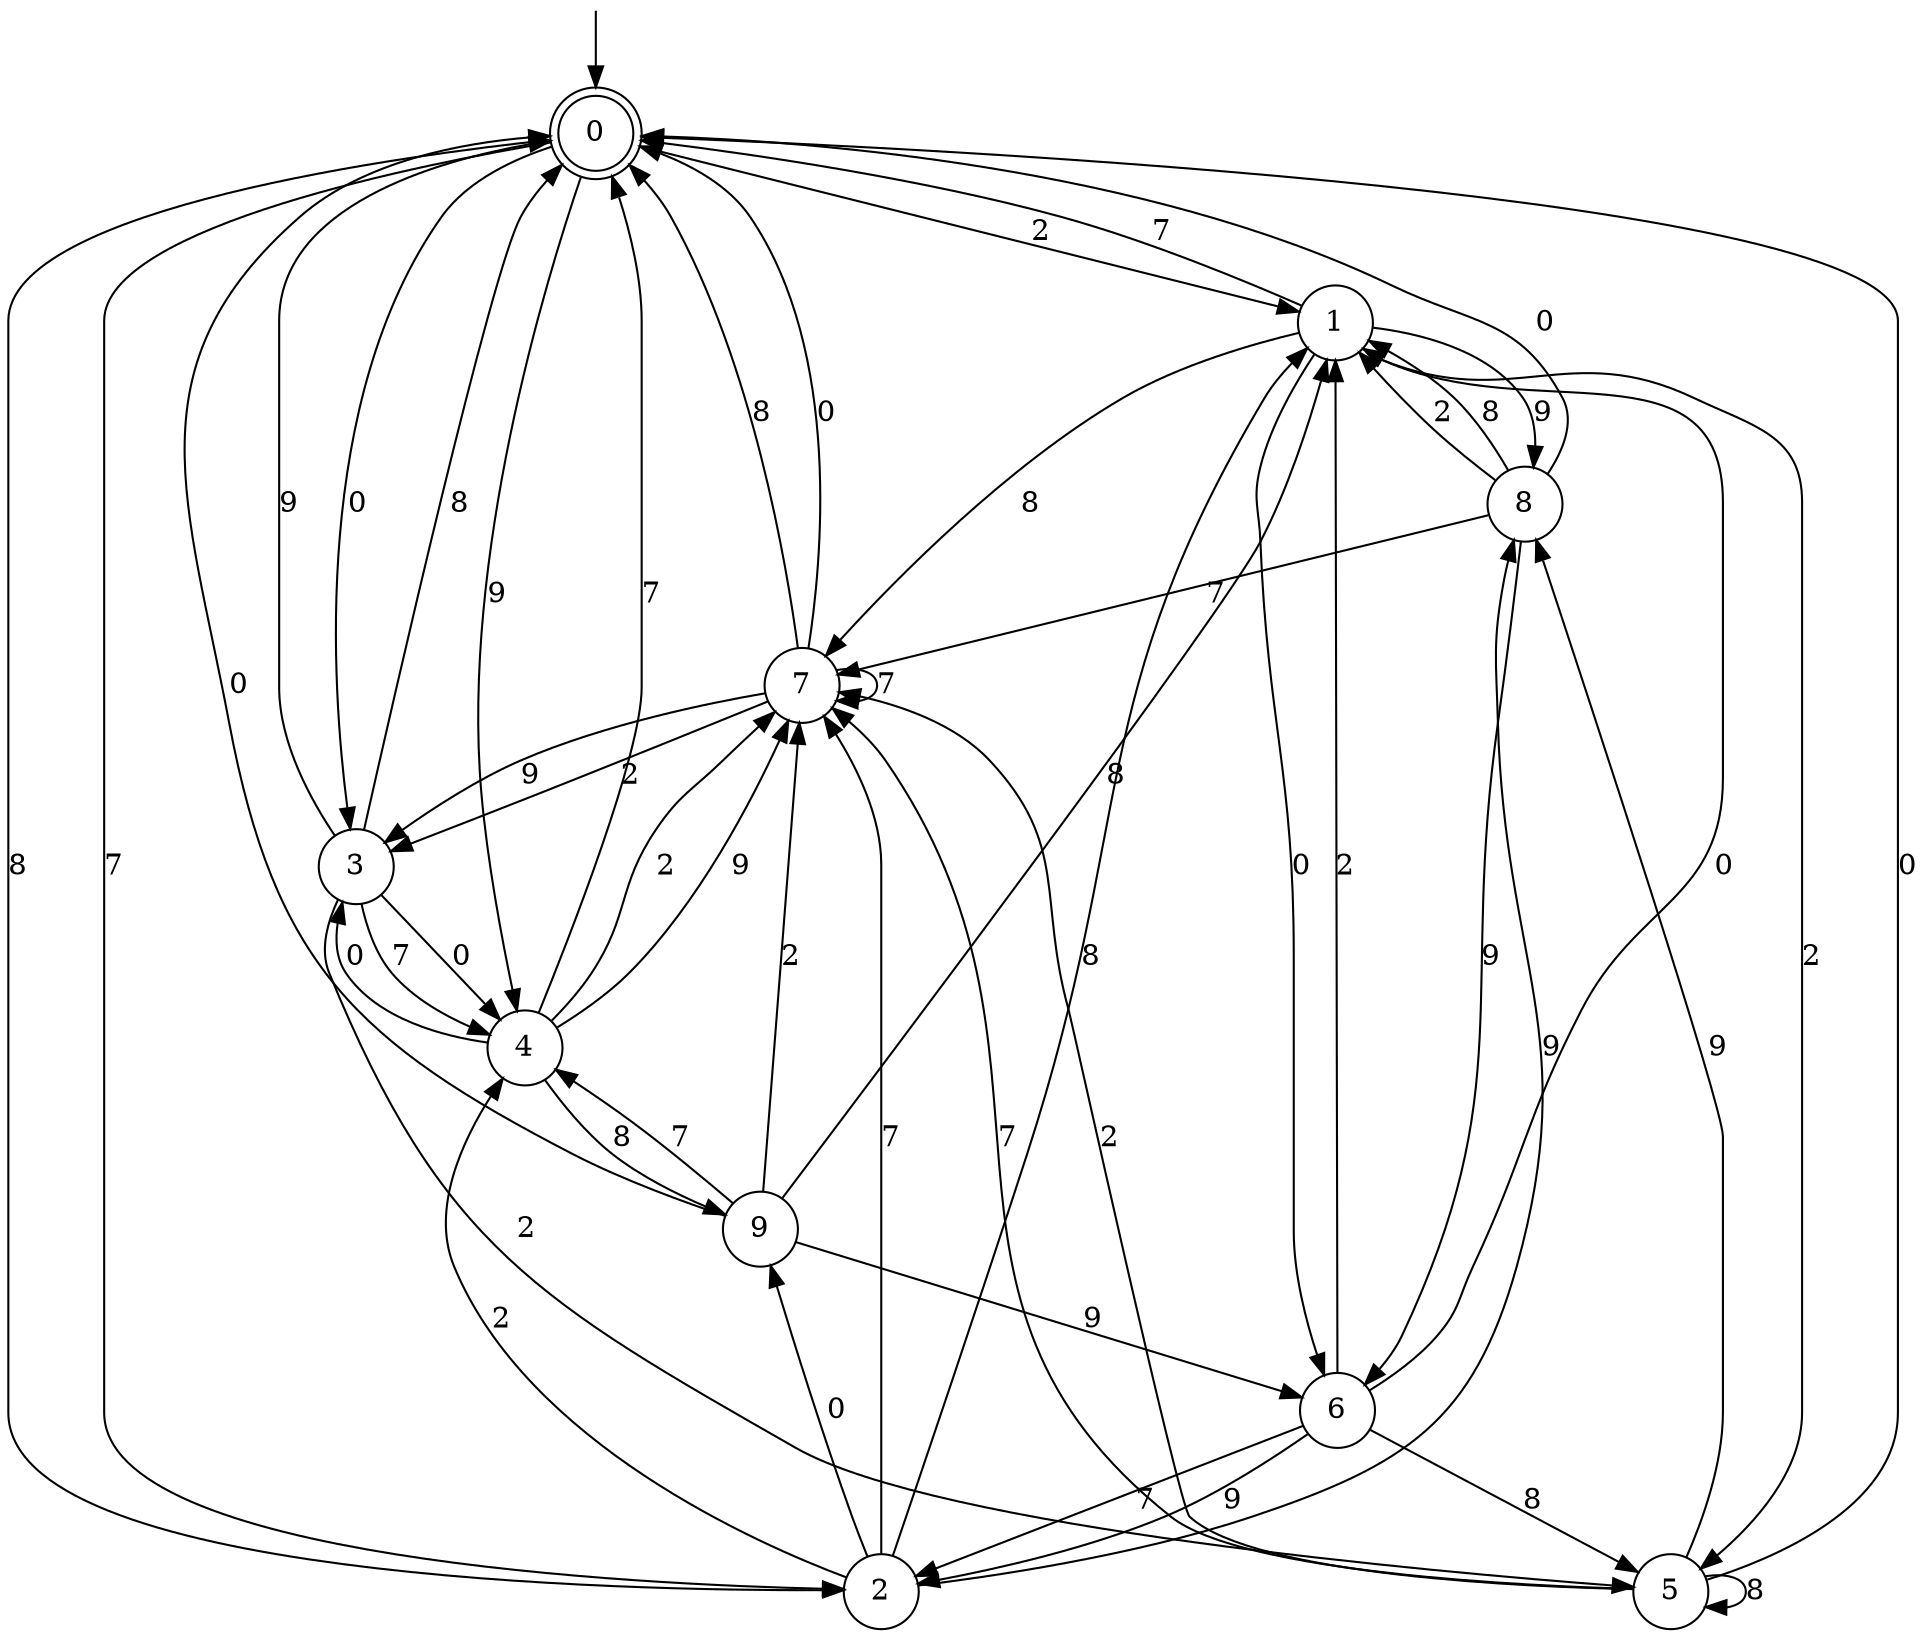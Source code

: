 digraph g {

	s0 [shape="doublecircle" label="0"];
	s1 [shape="circle" label="1"];
	s2 [shape="circle" label="2"];
	s3 [shape="circle" label="3"];
	s4 [shape="circle" label="4"];
	s5 [shape="circle" label="5"];
	s6 [shape="circle" label="6"];
	s7 [shape="circle" label="7"];
	s8 [shape="circle" label="8"];
	s9 [shape="circle" label="9"];
	s0 -> s1 [label="2"];
	s0 -> s2 [label="7"];
	s0 -> s3 [label="0"];
	s0 -> s2 [label="8"];
	s0 -> s4 [label="9"];
	s1 -> s5 [label="2"];
	s1 -> s0 [label="7"];
	s1 -> s6 [label="0"];
	s1 -> s7 [label="8"];
	s1 -> s8 [label="9"];
	s2 -> s4 [label="2"];
	s2 -> s7 [label="7"];
	s2 -> s9 [label="0"];
	s2 -> s1 [label="8"];
	s2 -> s8 [label="9"];
	s3 -> s5 [label="2"];
	s3 -> s4 [label="7"];
	s3 -> s4 [label="0"];
	s3 -> s0 [label="8"];
	s3 -> s0 [label="9"];
	s4 -> s7 [label="2"];
	s4 -> s0 [label="7"];
	s4 -> s3 [label="0"];
	s4 -> s9 [label="8"];
	s4 -> s7 [label="9"];
	s5 -> s7 [label="2"];
	s5 -> s7 [label="7"];
	s5 -> s0 [label="0"];
	s5 -> s5 [label="8"];
	s5 -> s8 [label="9"];
	s6 -> s1 [label="2"];
	s6 -> s2 [label="7"];
	s6 -> s1 [label="0"];
	s6 -> s5 [label="8"];
	s6 -> s2 [label="9"];
	s7 -> s3 [label="2"];
	s7 -> s7 [label="7"];
	s7 -> s0 [label="0"];
	s7 -> s0 [label="8"];
	s7 -> s3 [label="9"];
	s8 -> s1 [label="2"];
	s8 -> s7 [label="7"];
	s8 -> s0 [label="0"];
	s8 -> s1 [label="8"];
	s8 -> s6 [label="9"];
	s9 -> s7 [label="2"];
	s9 -> s4 [label="7"];
	s9 -> s0 [label="0"];
	s9 -> s1 [label="8"];
	s9 -> s6 [label="9"];

__start0 [label="" shape="none" width="0" height="0"];
__start0 -> s0;

}
